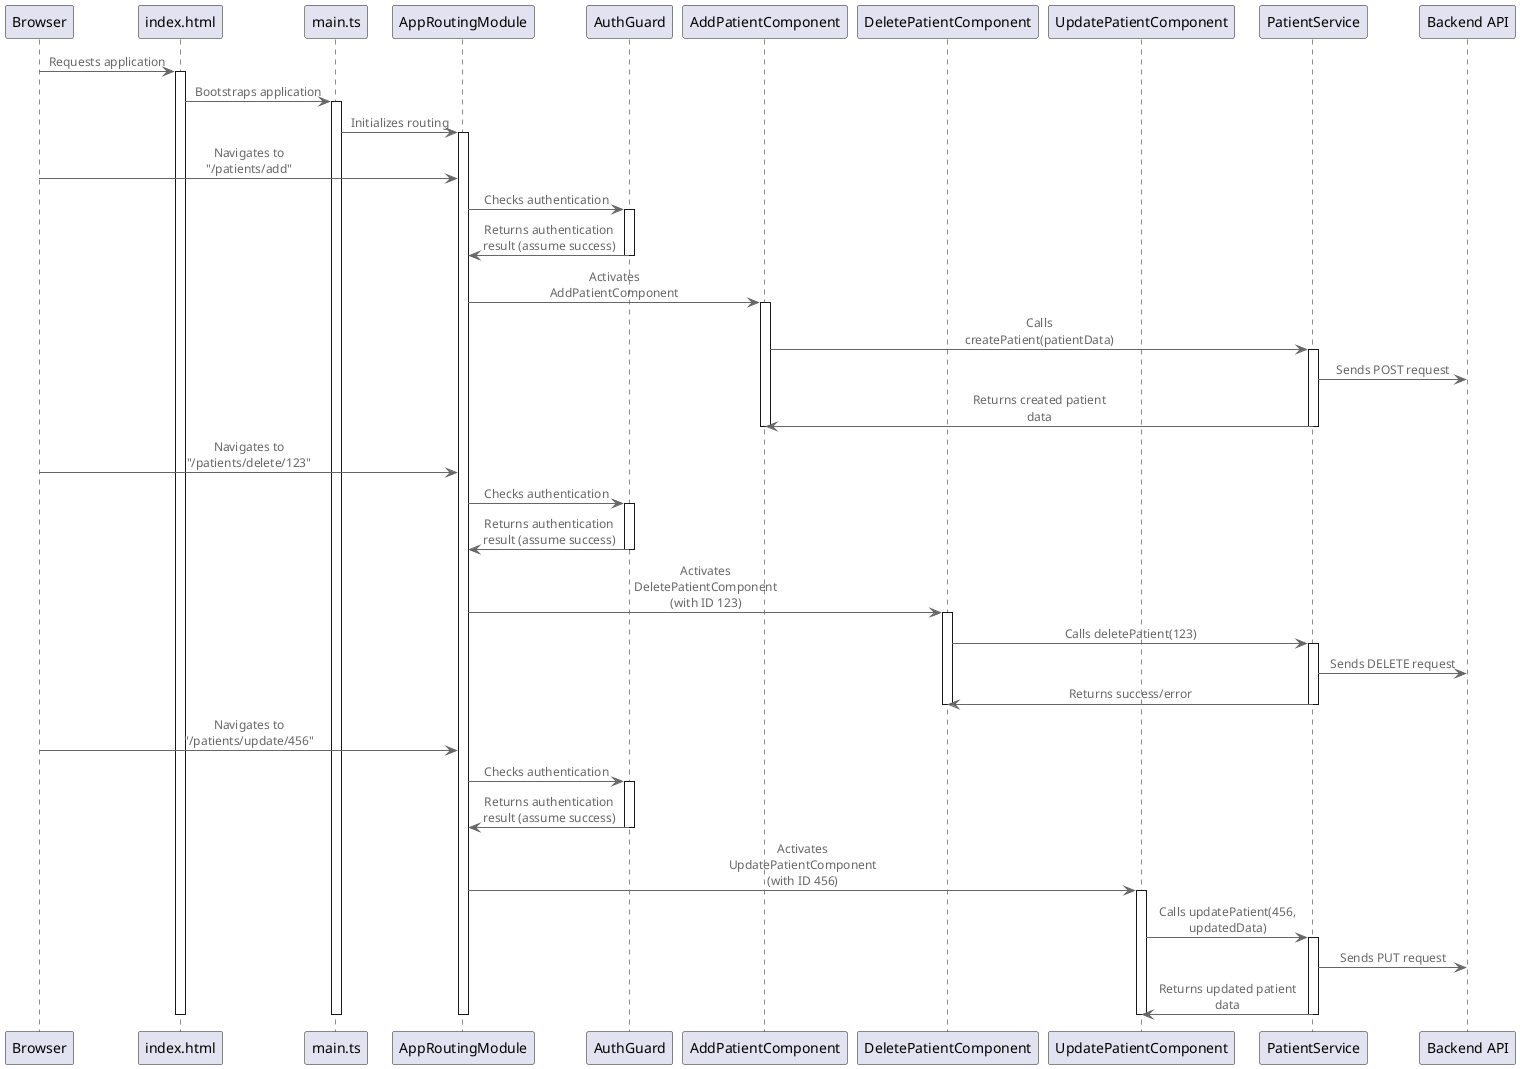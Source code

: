 @startuml
!include <C4/C4_Component>

participant Browser
participant index.html
participant main.ts
participant "AppRoutingModule" as appRouting
participant "AuthGuard" as authGuard
participant "AddPatientComponent" as addComp
participant "DeletePatientComponent" as deleteComp
participant "UpdatePatientComponent" as updateComp
participant "PatientService" as patientSvc

Browser -> index.html: Requests application
activate index.html
  index.html -> main.ts: Bootstraps application
  activate main.ts
    main.ts -> appRouting: Initializes routing
    activate appRouting
      Browser -> appRouting: Navigates to "/patients/add"
      appRouting -> authGuard: Checks authentication
      activate authGuard
        authGuard -> appRouting: Returns authentication result (assume success)
      deactivate authGuard
      appRouting -> addComp: Activates AddPatientComponent
      activate addComp
        addComp -> patientSvc: Calls createPatient(patientData)
        activate patientSvc
          patientSvc -> "Backend API": Sends POST request
          patientSvc -> addComp: Returns created patient data
        deactivate patientSvc
      deactivate addComp

      Browser -> appRouting: Navigates to "/patients/delete/123"
      appRouting -> authGuard: Checks authentication
      activate authGuard
        authGuard -> appRouting: Returns authentication result (assume success)
      deactivate authGuard
      appRouting -> deleteComp: Activates DeletePatientComponent (with ID 123)
      activate deleteComp
        deleteComp -> patientSvc: Calls deletePatient(123)
        activate patientSvc
          patientSvc -> "Backend API": Sends DELETE request
          patientSvc -> deleteComp: Returns success/error
        deactivate patientSvc
      deactivate deleteComp

      Browser -> appRouting: Navigates to "/patients/update/456"
      appRouting -> authGuard: Checks authentication
      activate authGuard
        authGuard -> appRouting: Returns authentication result (assume success)
      deactivate authGuard
      appRouting -> updateComp: Activates UpdatePatientComponent (with ID 456)
      activate updateComp
        updateComp -> patientSvc: Calls updatePatient(456, updatedData)
        activate patientSvc
          patientSvc -> "Backend API": Sends PUT request
          patientSvc -> updateComp: Returns updated patient data
        deactivate patientSvc
      deactivate updateComp
    deactivate appRouting
  deactivate main.ts
deactivate index.html
@enduml
